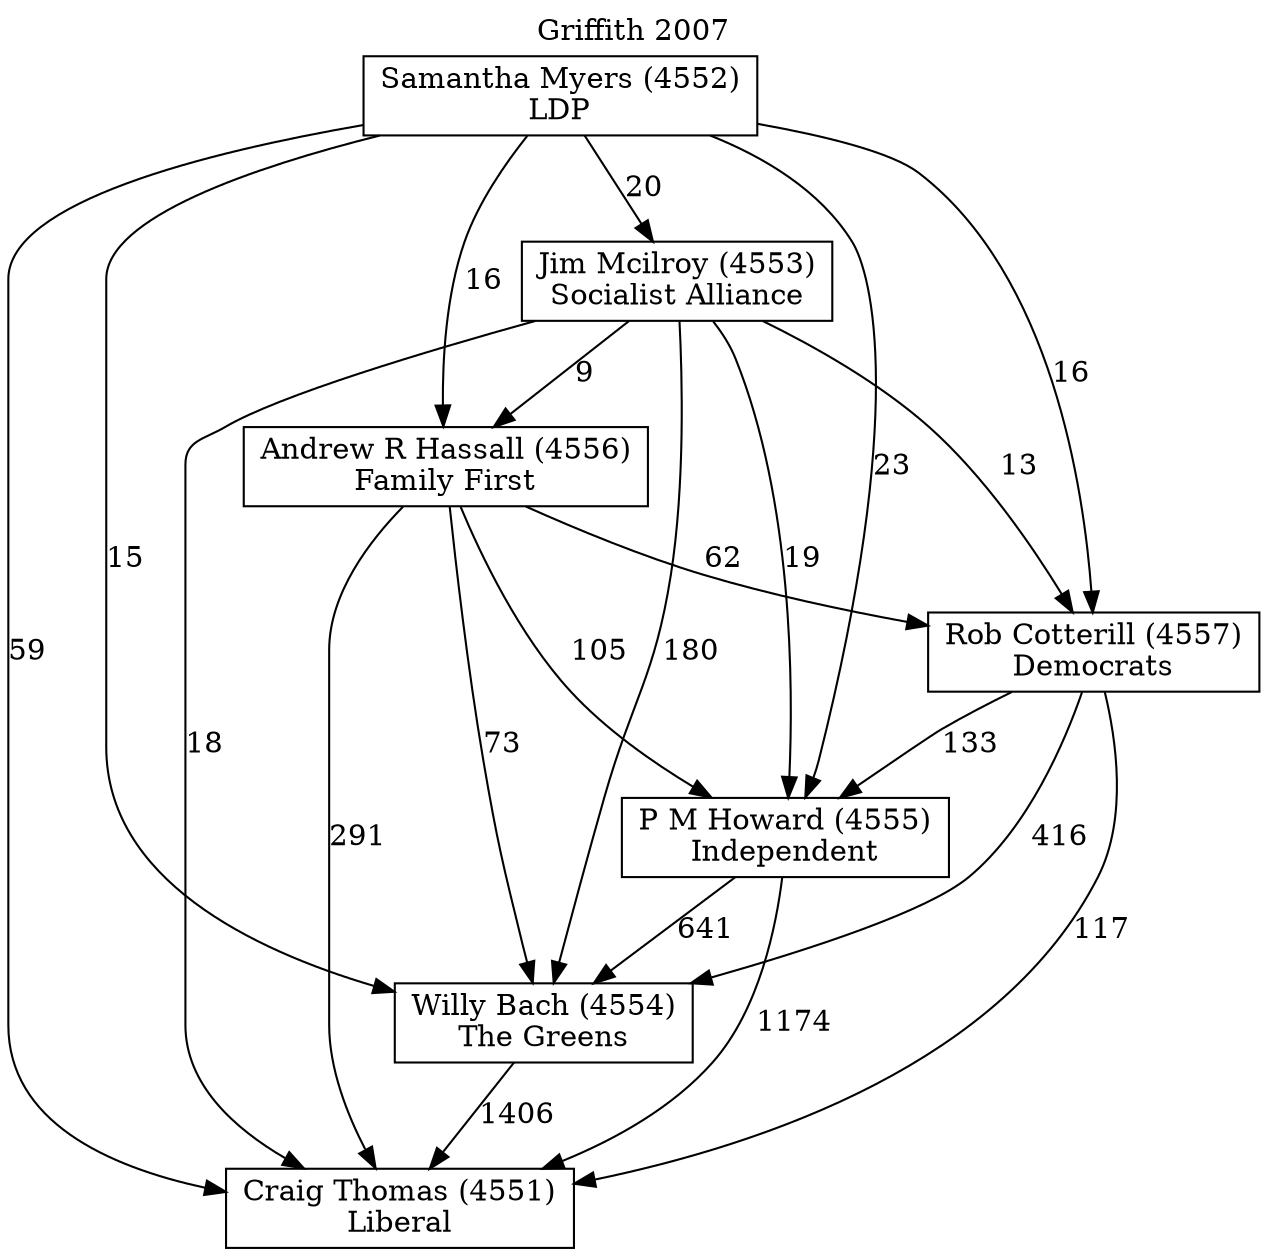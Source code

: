 // House preference flow
digraph "Craig Thomas (4551)_Griffith_2007" {
	graph [label="Griffith 2007" labelloc=t mclimit=10]
	node [shape=box]
	"Craig Thomas (4551)" [label="Craig Thomas (4551)
Liberal"]
	"Willy Bach (4554)" [label="Willy Bach (4554)
The Greens"]
	"P M Howard (4555)" [label="P M Howard (4555)
Independent"]
	"Rob Cotterill (4557)" [label="Rob Cotterill (4557)
Democrats"]
	"Andrew R Hassall (4556)" [label="Andrew R Hassall (4556)
Family First"]
	"Jim Mcilroy (4553)" [label="Jim Mcilroy (4553)
Socialist Alliance"]
	"Samantha Myers (4552)" [label="Samantha Myers (4552)
LDP"]
	"Willy Bach (4554)" -> "Craig Thomas (4551)" [label=1406]
	"P M Howard (4555)" -> "Willy Bach (4554)" [label=641]
	"Rob Cotterill (4557)" -> "P M Howard (4555)" [label=133]
	"Andrew R Hassall (4556)" -> "Rob Cotterill (4557)" [label=62]
	"Jim Mcilroy (4553)" -> "Andrew R Hassall (4556)" [label=9]
	"Samantha Myers (4552)" -> "Jim Mcilroy (4553)" [label=20]
	"P M Howard (4555)" -> "Craig Thomas (4551)" [label=1174]
	"Rob Cotterill (4557)" -> "Craig Thomas (4551)" [label=117]
	"Andrew R Hassall (4556)" -> "Craig Thomas (4551)" [label=291]
	"Jim Mcilroy (4553)" -> "Craig Thomas (4551)" [label=18]
	"Samantha Myers (4552)" -> "Craig Thomas (4551)" [label=59]
	"Samantha Myers (4552)" -> "Andrew R Hassall (4556)" [label=16]
	"Jim Mcilroy (4553)" -> "Rob Cotterill (4557)" [label=13]
	"Samantha Myers (4552)" -> "Rob Cotterill (4557)" [label=16]
	"Andrew R Hassall (4556)" -> "P M Howard (4555)" [label=105]
	"Jim Mcilroy (4553)" -> "P M Howard (4555)" [label=19]
	"Samantha Myers (4552)" -> "P M Howard (4555)" [label=23]
	"Rob Cotterill (4557)" -> "Willy Bach (4554)" [label=416]
	"Andrew R Hassall (4556)" -> "Willy Bach (4554)" [label=73]
	"Jim Mcilroy (4553)" -> "Willy Bach (4554)" [label=180]
	"Samantha Myers (4552)" -> "Willy Bach (4554)" [label=15]
}
